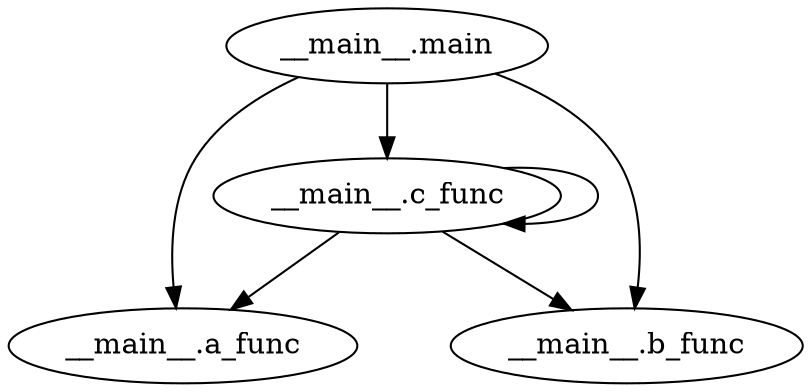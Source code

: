 // CALL FLOW GRAPH
digraph "CALL FLOW GRAPH" {
	20 [label="__main__.main"]
	0 [label="__main__.a_func"]
	20 -> 0
	3 [label="__main__.b_func"]
	20 -> 3
	8 [label="__main__.c_func"]
	3 [label="__main__.b_func"]
	8 -> 3
	0 [label="__main__.a_func"]
	8 -> 0
	8 -> 8
	20 -> 8
}
